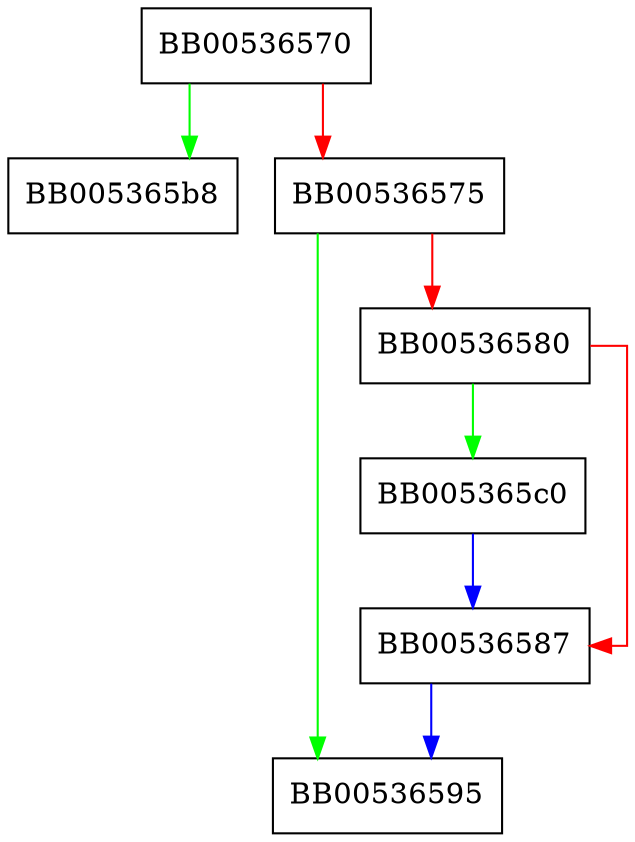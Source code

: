 digraph dgram_free {
  node [shape="box"];
  graph [splines=ortho];
  BB00536570 -> BB005365b8 [color="green"];
  BB00536570 -> BB00536575 [color="red"];
  BB00536575 -> BB00536595 [color="green"];
  BB00536575 -> BB00536580 [color="red"];
  BB00536580 -> BB005365c0 [color="green"];
  BB00536580 -> BB00536587 [color="red"];
  BB00536587 -> BB00536595 [color="blue"];
  BB005365c0 -> BB00536587 [color="blue"];
}